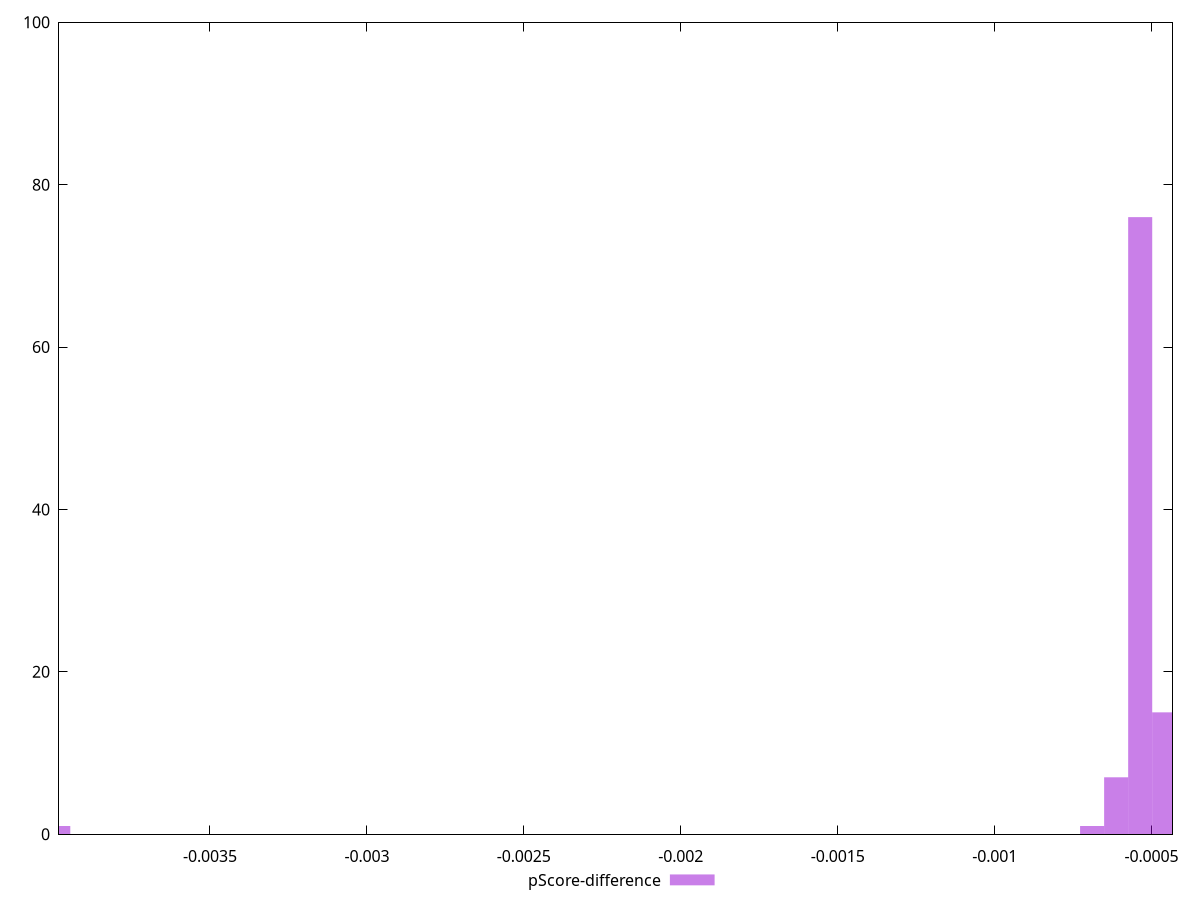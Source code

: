 reset

$pScoreDifference <<EOF
-0.00398334986481248 1
-0.0005362201741093723 76
-0.00045961729209374774 15
-0.000612823056124997 7
-0.0006894259381406216 1
EOF

set key outside below
set boxwidth 0.00007660288201562462
set xrange [-0.003980980235162579:-0.00043328477184845227]
set yrange [0:100]
set trange [0:100]
set style fill transparent solid 0.5 noborder
set terminal svg size 640, 490 enhanced background rgb 'white'
set output "reports/report_00030_2021-02-24T20-42-31.540Z/speed-index/samples/agenda/pScore-difference/histogram.svg"

plot $pScoreDifference title "pScore-difference" with boxes

reset
